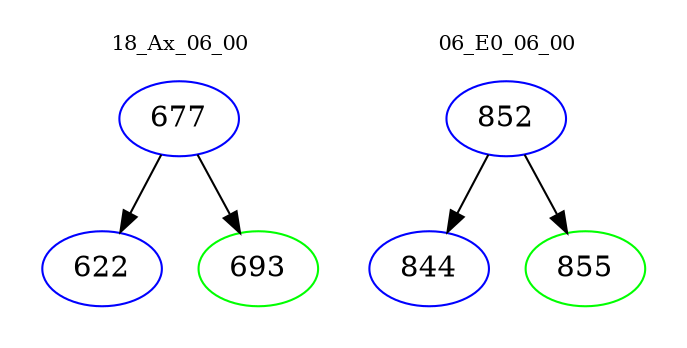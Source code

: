 digraph{
subgraph cluster_0 {
color = white
label = "18_Ax_06_00";
fontsize=10;
T0_677 [label="677", color="blue"]
T0_677 -> T0_622 [color="black"]
T0_622 [label="622", color="blue"]
T0_677 -> T0_693 [color="black"]
T0_693 [label="693", color="green"]
}
subgraph cluster_1 {
color = white
label = "06_E0_06_00";
fontsize=10;
T1_852 [label="852", color="blue"]
T1_852 -> T1_844 [color="black"]
T1_844 [label="844", color="blue"]
T1_852 -> T1_855 [color="black"]
T1_855 [label="855", color="green"]
}
}
